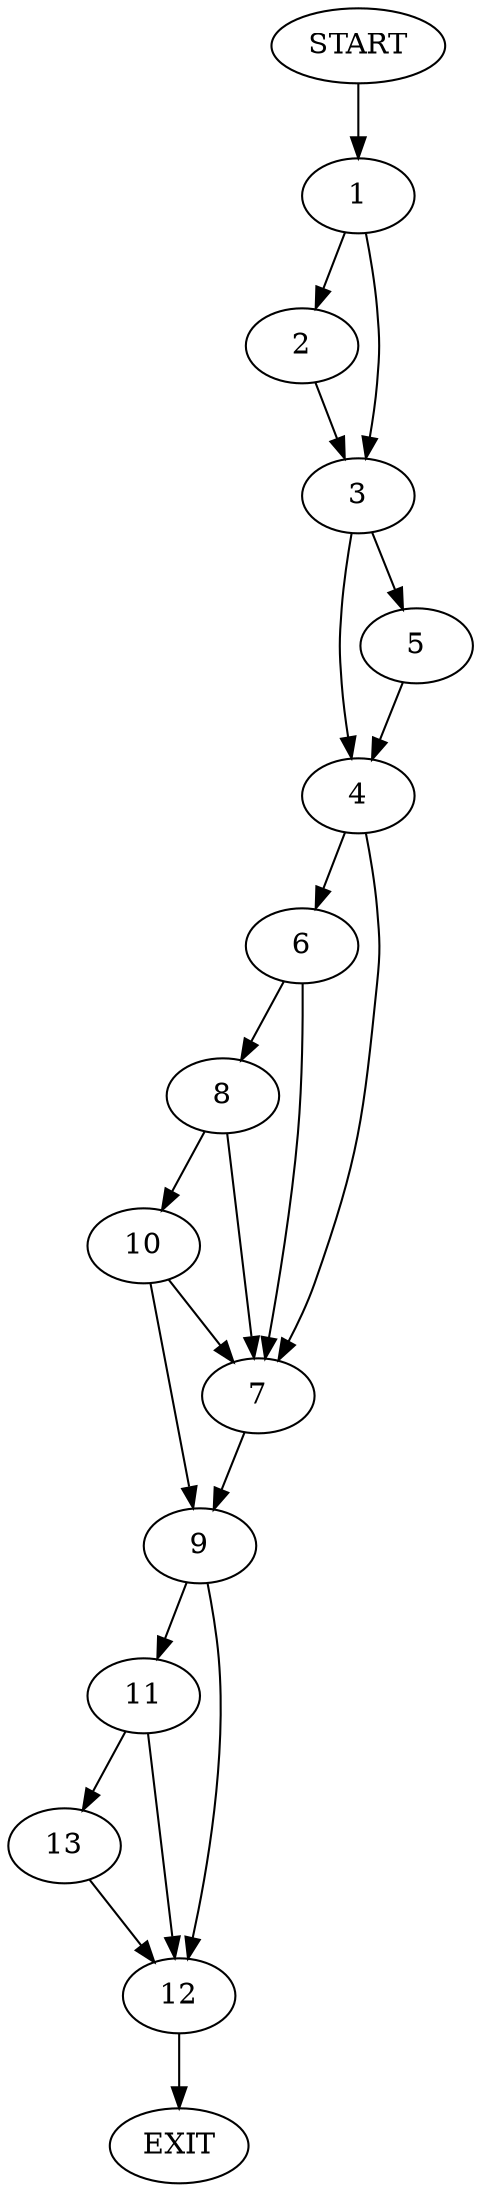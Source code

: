 digraph {
0 [label="START"]
14 [label="EXIT"]
0 -> 1
1 -> 2
1 -> 3
2 -> 3
3 -> 4
3 -> 5
4 -> 6
4 -> 7
5 -> 4
6 -> 7
6 -> 8
7 -> 9
8 -> 7
8 -> 10
10 -> 7
10 -> 9
9 -> 11
9 -> 12
11 -> 13
11 -> 12
12 -> 14
13 -> 12
}
